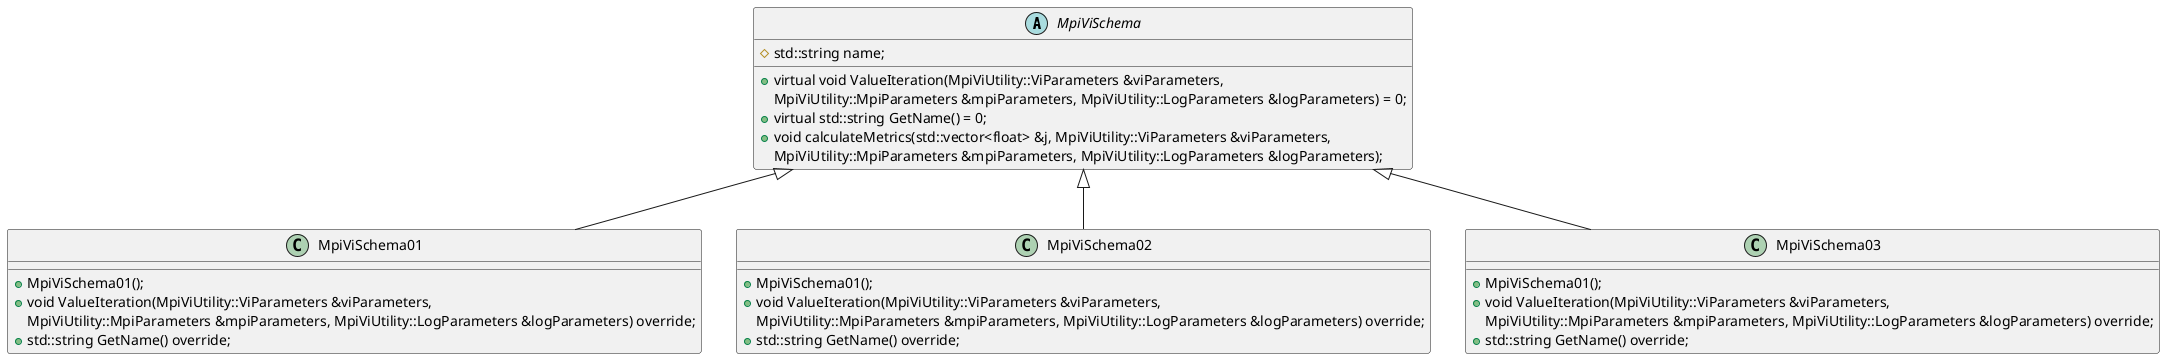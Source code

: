 @startuml scheme-baseclass

!procedure $DISPLAY_IN_ROWS($notes)
    !while %strlen($notes)>0
        !$pos = %strpos($notes,"\n")
        !if $pos > 0
            !$name = %substr($notes, 0, $pos)
            !$notes = %substr($notes,$pos+2)
        !else
            !$name = $notes
            !$notes = ""
        !endif
        $name
    !endwhile
!endprocedure

abstract class MpiViSchema{
    # std::string name;
  
    + $DISPLAY_IN_ROWS("virtual void ValueIteration(MpiViUtility::ViParameters &viParameters, \nMpiViUtility::MpiParameters &mpiParameters, MpiViUtility::LogParameters &logParameters) = 0;")
    + virtual std::string GetName() = 0;
    + $DISPLAY_IN_ROWS("void calculateMetrics(std::vector<float> &j, MpiViUtility::ViParameters &viParameters, \nMpiViUtility::MpiParameters &mpiParameters, MpiViUtility::LogParameters &logParameters);")
}

class MpiViSchema01{
    + MpiViSchema01();
    + $DISPLAY_IN_ROWS("void ValueIteration(MpiViUtility::ViParameters &viParameters, \nMpiViUtility::MpiParameters &mpiParameters, MpiViUtility::LogParameters &logParameters) override;")
    + std::string GetName() override;
}

class MpiViSchema02{
    + MpiViSchema01();
    + $DISPLAY_IN_ROWS("void ValueIteration(MpiViUtility::ViParameters &viParameters, \nMpiViUtility::MpiParameters &mpiParameters, MpiViUtility::LogParameters &logParameters) override;")
    + std::string GetName() override;
}

class MpiViSchema03{
    + MpiViSchema01();
    + $DISPLAY_IN_ROWS("void ValueIteration(MpiViUtility::ViParameters &viParameters, \nMpiViUtility::MpiParameters &mpiParameters, MpiViUtility::LogParameters &logParameters) override;")
    + std::string GetName() override;
}

MpiViSchema <|-- MpiViSchema01
MpiViSchema <|-- MpiViSchema02
MpiViSchema <|-- MpiViSchema03

@enduml